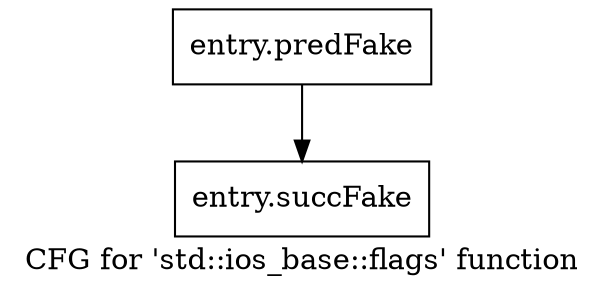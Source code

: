 digraph "CFG for 'std::ios_base::flags' function" {
	label="CFG for 'std::ios_base::flags' function";

	Node0x57df3b0 [shape=record,filename="",linenumber="",label="{entry.predFake}"];
	Node0x57df3b0 -> Node0x54d28b0[ callList="" memoryops="" filename="/home/omerfaruk/tools/Xilinx/Vitis_HLS/2023.2/tps/lnx64/gcc-8.3.0/lib/gcc/x86_64-pc-linux-gnu/8.3.0/../../../../include/c++/8.3.0/bits/ios_base.h" execusionnum="3"];
	Node0x54d28b0 [shape=record,filename="/home/omerfaruk/tools/Xilinx/Vitis_HLS/2023.2/tps/lnx64/gcc-8.3.0/lib/gcc/x86_64-pc-linux-gnu/8.3.0/../../../../include/c++/8.3.0/bits/ios_base.h",linenumber="622",label="{entry.succFake}"];
}
